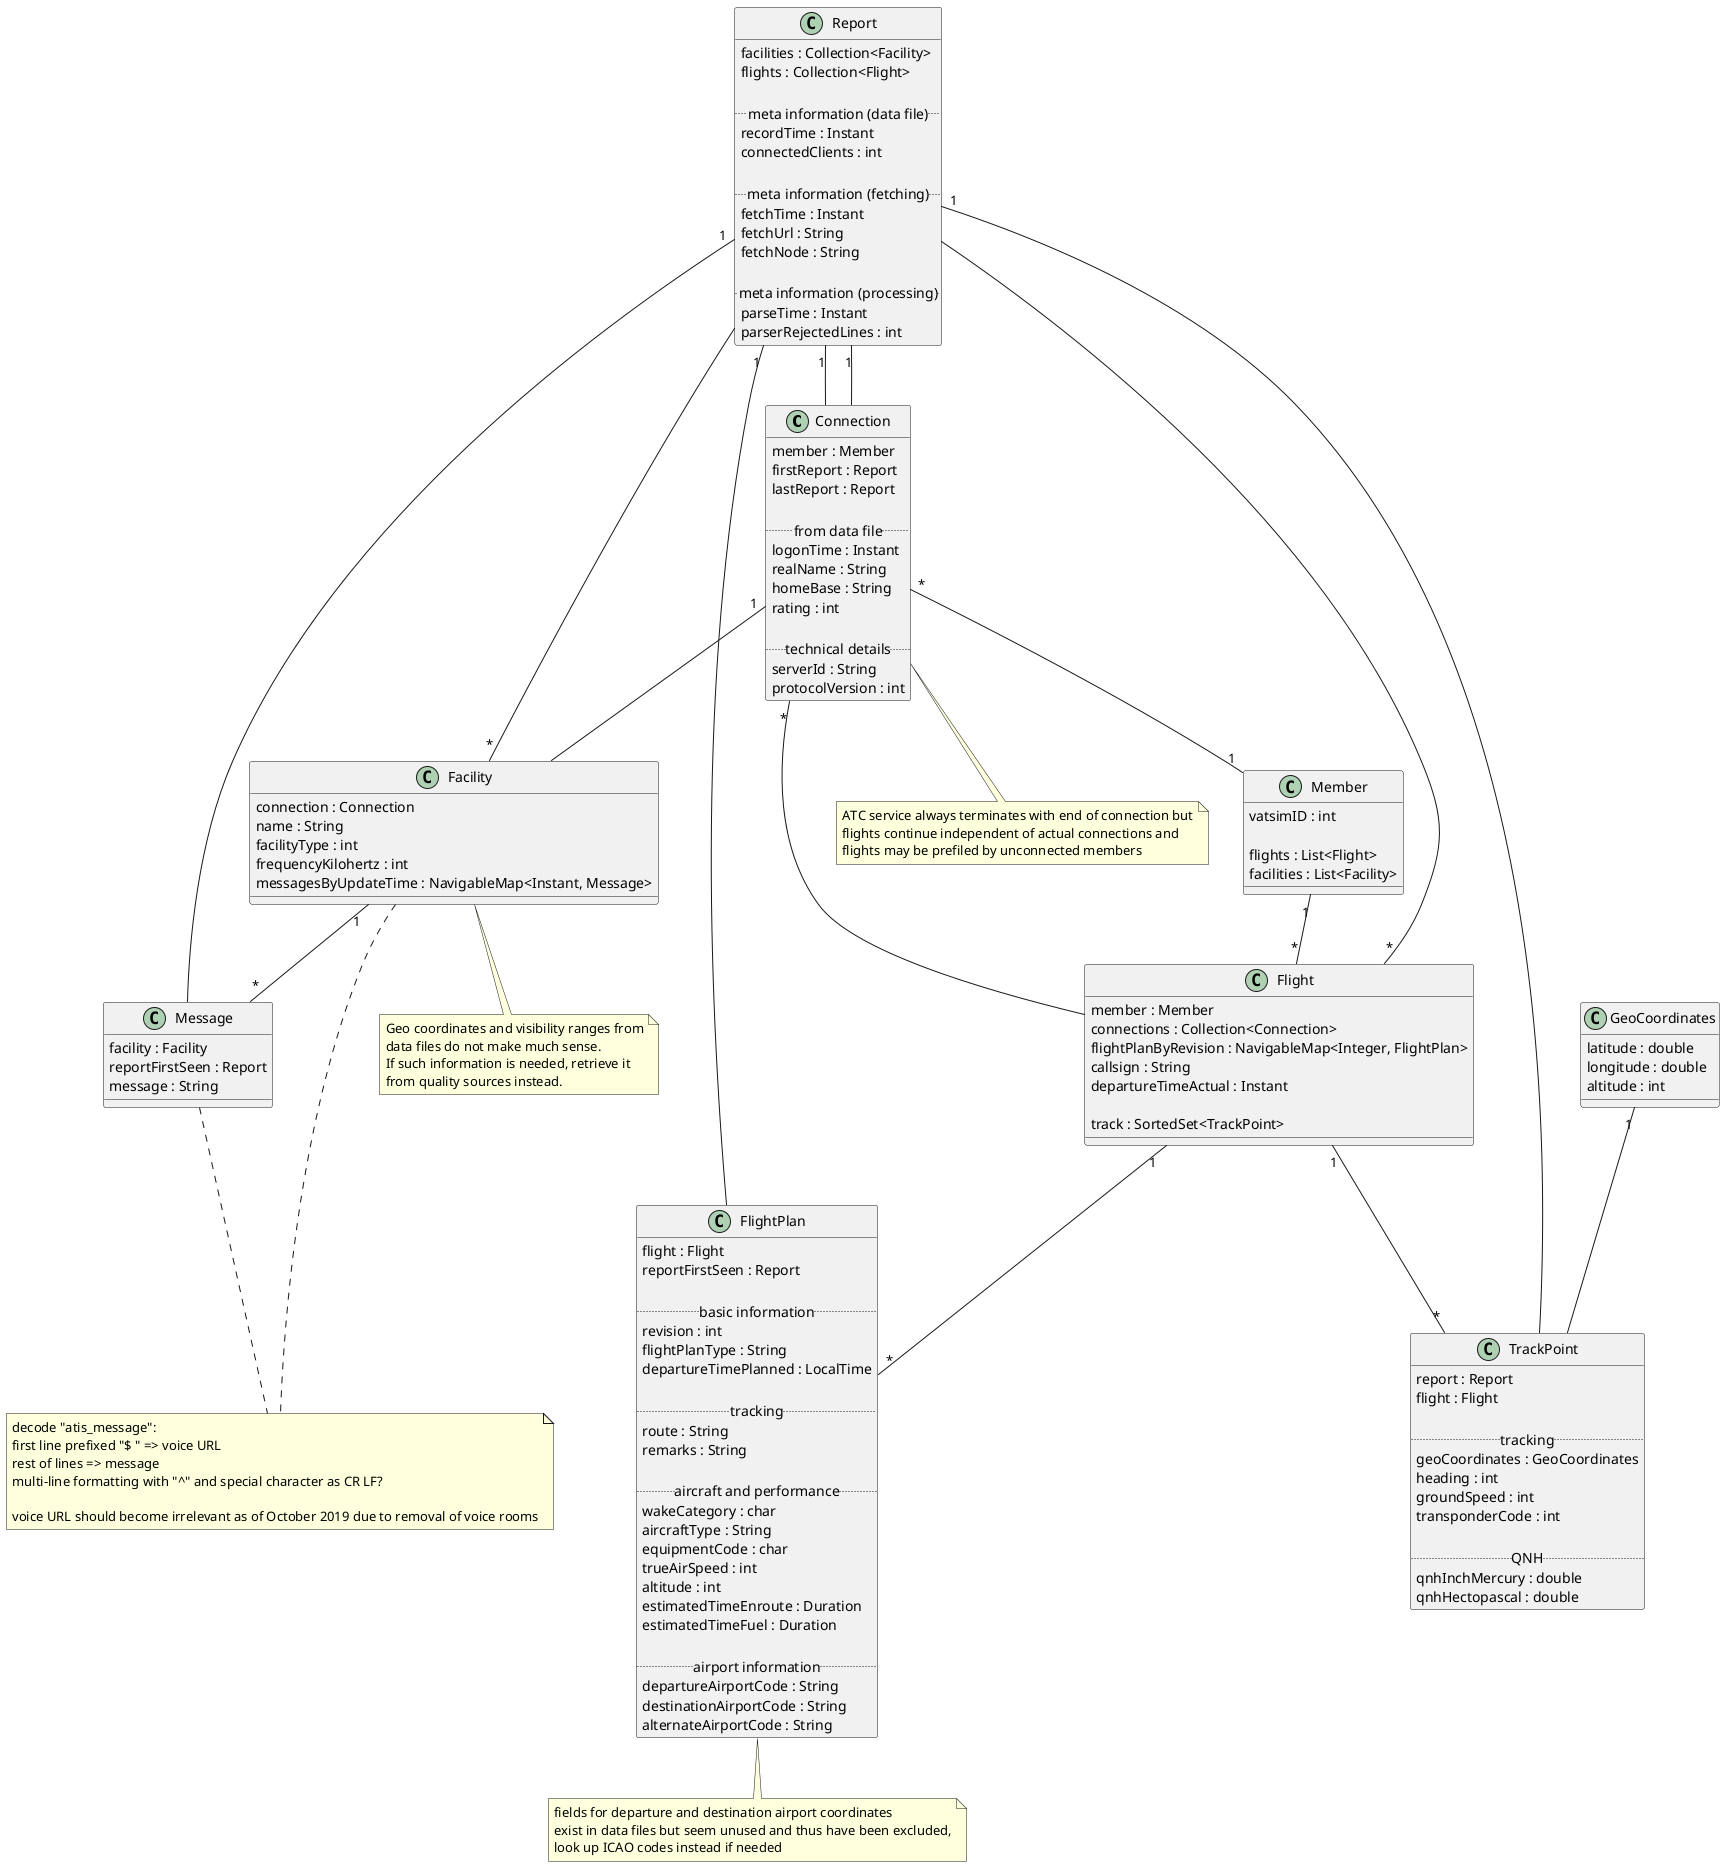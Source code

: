 @startuml

Connection "*" -- Flight
Connection "1" -- Facility
Connection "*" -- "1" Member

Member "1" -- "*" Flight

Flight "1" -- "*" FlightPlan
Flight "1" -- "*" TrackPoint

Facility "1" -- "*" Message

GeoCoordinates "1" -- TrackPoint

Report -- "*" Facility
Report -- "*" Flight
Report "1" -- FlightPlan
Report "1" -- TrackPoint
Report "1" -- Message
Report "1" -- Connection
Report "1" -- Connection

class Member {
      vatsimID : int
      
      flights : List<Flight>
      facilities : List<Facility>
}

class Connection {
      member : Member
      firstReport : Report
      lastReport : Report

      .. from data file ..
      logonTime : Instant
      realName : String
      homeBase : String
      rating : int

      .. technical details ..
      serverId : String
      protocolVersion : int
}

note as Note_connections
     ATC service always terminates with end of connection but
     flights continue independent of actual connections and
     flights may be prefiled by unconnected members
end note

Connection .. Note_connections

note as Note_atis_message
     decode "atis_message":
     first line prefixed "$ " => voice URL
     rest of lines => message
     multi-line formatting with "^" and special character as CR LF?
     
     voice URL should become irrelevant as of October 2019 due to removal of voice rooms
end note

Facility .. Note_atis_message
Message .. Note_atis_message

class Facility {
      connection : Connection
      name : String
      facilityType : int
      frequencyKilohertz : int
      messagesByUpdateTime : NavigableMap<Instant, Message>
}

note as Note_facility
     Geo coordinates and visibility ranges from
     data files do not make much sense.
     If such information is needed, retrieve it
     from quality sources instead.
end note

Facility .. Note_facility

class Message {
      facility : Facility
      reportFirstSeen : Report
      message : String
}

class Flight {
      member : Member
      connections : Collection<Connection>
      flightPlanByRevision : NavigableMap<Integer, FlightPlan>
      callsign : String
      departureTimeActual : Instant

      track : SortedSet<TrackPoint>
}

class GeoCoordinates {
      latitude : double
      longitude : double
      altitude : int          
}

class TrackPoint {
      report : Report
      flight : Flight
      
      .. tracking ..
      geoCoordinates : GeoCoordinates
      heading : int
      groundSpeed : int
      transponderCode : int

      .. QNH ..
      qnhInchMercury : double
      qnhHectopascal : double
}

class FlightPlan {
      flight : Flight
      reportFirstSeen : Report

      .. basic information ..
      revision : int
      flightPlanType : String
      departureTimePlanned : LocalTime

      .. tracking ..
      route : String
      remarks : String
      
      .. aircraft and performance ..
      wakeCategory : char
      aircraftType : String
      equipmentCode : char
      trueAirSpeed : int
      altitude : int
      estimatedTimeEnroute : Duration
      estimatedTimeFuel : Duration

      .. airport information ..
      departureAirportCode : String
      destinationAirportCode : String
      alternateAirportCode : String
}

note as Note_flightplan
     fields for departure and destination airport coordinates
     exist in data files but seem unused and thus have been excluded,
     look up ICAO codes instead if needed
end note

FlightPlan .. Note_flightplan

class Report {
      facilities : Collection<Facility>
      flights : Collection<Flight>

      .. meta information (data file) ..
      recordTime : Instant
      connectedClients : int

      .. meta information (fetching) ..
      fetchTime : Instant
      fetchUrl : String
      fetchNode : String

      .. meta information (processing) ..
      parseTime : Instant
      parserRejectedLines : int
}

/'
skinparam Arrow {
          Color #white
          FontColor #white
}
'/

@enduml
